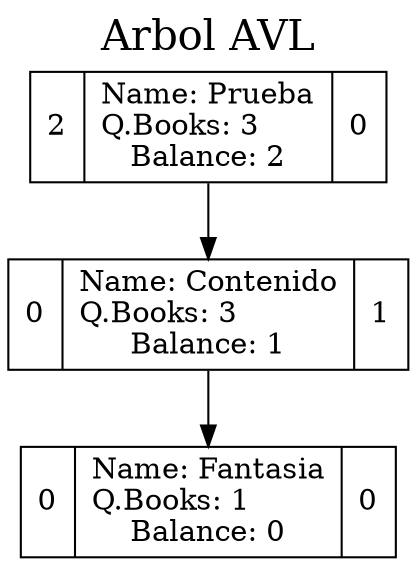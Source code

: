 digraph grafica{
rankdir=TB;graph[label="Arbol AVL", labelloc=t, fontsize=20, compound=true]
node [shape = record, style=filled, fillcolor=white];
nodo2 [ label ="2|Name: Prueba\lQ.Books: 3\lBalance: 2|0"];
nodo1 [ label ="0|Name: Contenido\lQ.Books: 3\lBalance: 1|1"];
nodo3 [ label ="0|Name: Fantasia\lQ.Books: 1\lBalance: 0|0"];
nodo1->nodo3
nodo2->nodo1
}